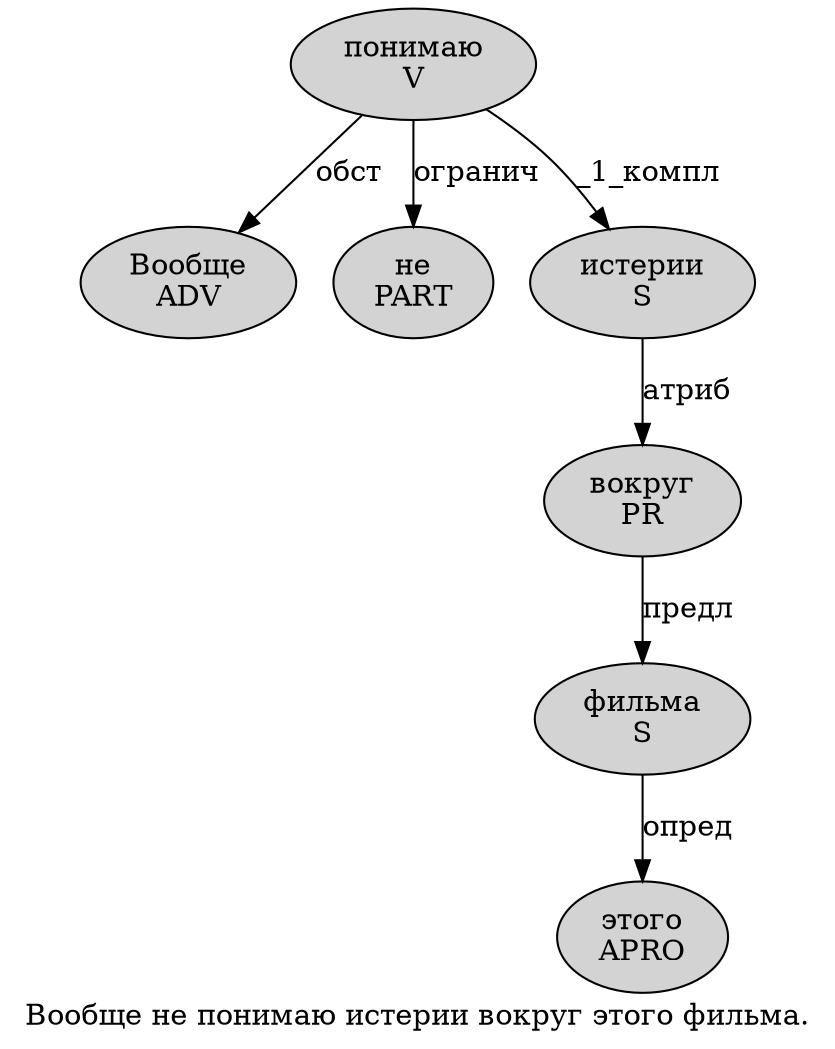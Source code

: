 digraph SENTENCE_3430 {
	graph [label="Вообще не понимаю истерии вокруг этого фильма."]
	node [style=filled]
		0 [label="Вообще
ADV" color="" fillcolor=lightgray penwidth=1 shape=ellipse]
		1 [label="не
PART" color="" fillcolor=lightgray penwidth=1 shape=ellipse]
		2 [label="понимаю
V" color="" fillcolor=lightgray penwidth=1 shape=ellipse]
		3 [label="истерии
S" color="" fillcolor=lightgray penwidth=1 shape=ellipse]
		4 [label="вокруг
PR" color="" fillcolor=lightgray penwidth=1 shape=ellipse]
		5 [label="этого
APRO" color="" fillcolor=lightgray penwidth=1 shape=ellipse]
		6 [label="фильма
S" color="" fillcolor=lightgray penwidth=1 shape=ellipse]
			2 -> 0 [label="обст"]
			2 -> 1 [label="огранич"]
			2 -> 3 [label="_1_компл"]
			6 -> 5 [label="опред"]
			4 -> 6 [label="предл"]
			3 -> 4 [label="атриб"]
}